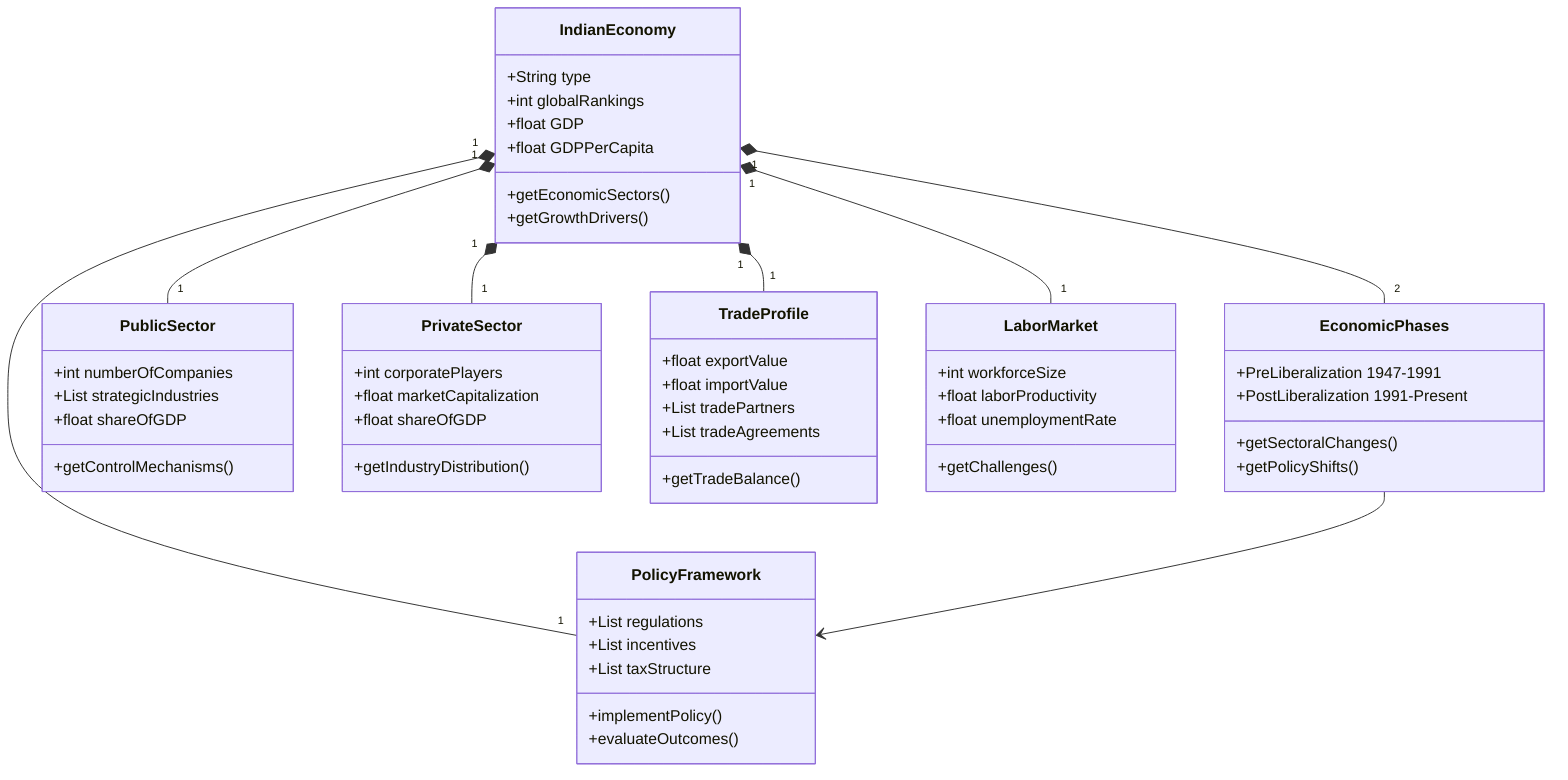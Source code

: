 classDiagram
    class IndianEconomy {
        +String type
        +int globalRankings
        +float GDP
        +float GDPPerCapita
        +getEconomicSectors()
        +getGrowthDrivers()
    }
    
    class EconomicPhases {
        +PreLiberalization 1947-1991
        +PostLiberalization 1991-Present
        +getSectoralChanges()
        +getPolicyShifts()
    }
    
    class PolicyFramework {
        +List regulations
        +List incentives
        +List taxStructure
        +implementPolicy()
        +evaluateOutcomes()
    }
    
    class PublicSector {
        +int numberOfCompanies
        +List strategicIndustries
        +float shareOfGDP
        +getControlMechanisms()
    }
    
    class PrivateSector {
        +int corporatePlayers
        +float marketCapitalization
        +float shareOfGDP
        +getIndustryDistribution()
    }
    
    class TradeProfile {
        +float exportValue
        +float importValue
        +List tradePartners
        +List tradeAgreements
        +getTradeBalance()
    }
    
    class LaborMarket {
        +int workforceSize
        +float laborProductivity
        +float unemploymentRate
        +getChallenges()
    }
    
    IndianEconomy "1" *-- "2" EconomicPhases
    IndianEconomy "1" *-- "1" PolicyFramework
    IndianEconomy "1" *-- "1" PublicSector
    IndianEconomy "1" *-- "1" PrivateSector
    IndianEconomy "1" *-- "1" TradeProfile
    IndianEconomy "1" *-- "1" LaborMarket
    EconomicPhases --> PolicyFramework